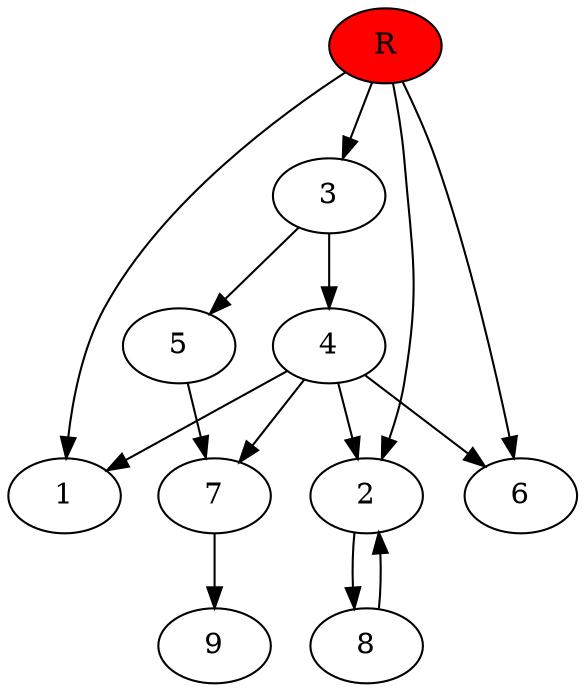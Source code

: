 digraph prb17780 {
	1
	2
	3
	4
	5
	6
	7
	8
	R [fillcolor="#ff0000" style=filled]
	2 -> 8
	3 -> 4
	3 -> 5
	4 -> 1
	4 -> 2
	4 -> 6
	4 -> 7
	5 -> 7
	7 -> 9
	8 -> 2
	R -> 1
	R -> 2
	R -> 3
	R -> 6
}

